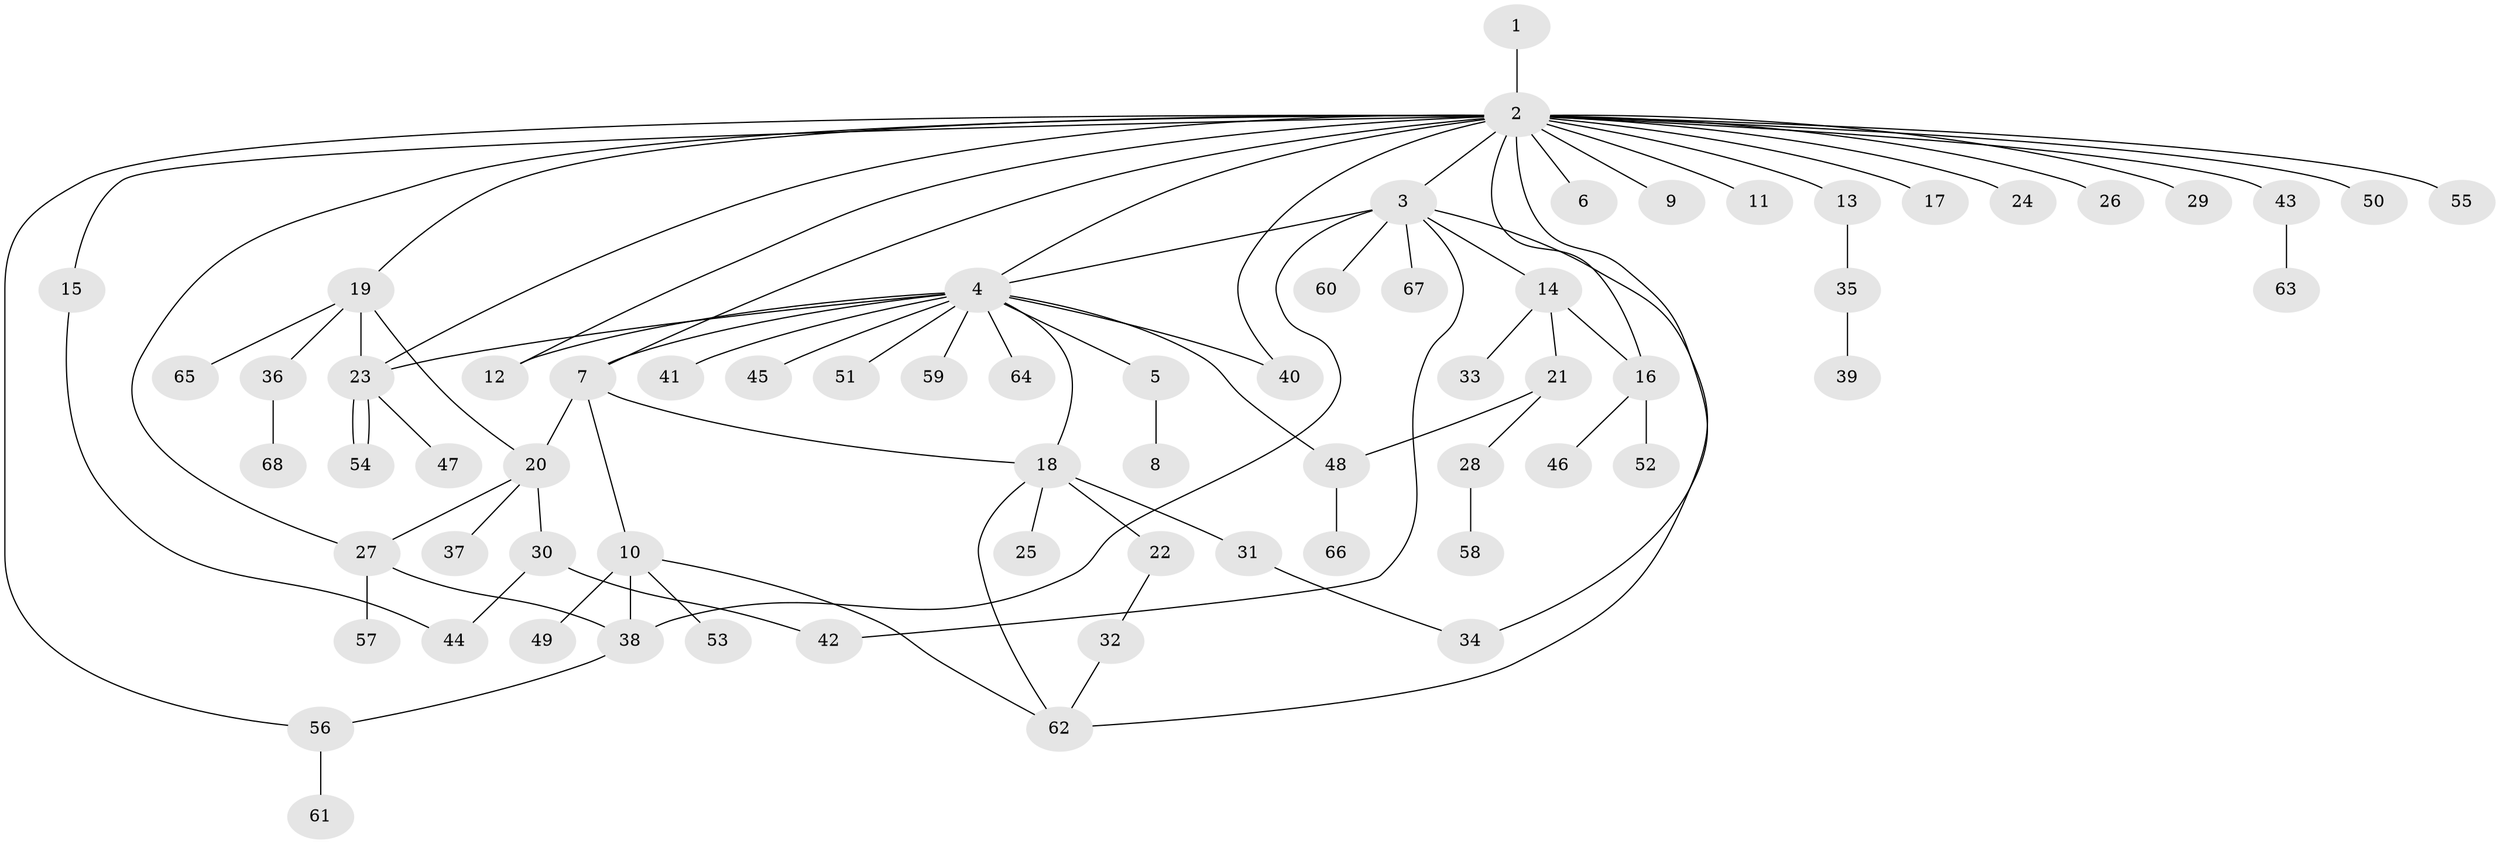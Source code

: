 // coarse degree distribution, {1: 0.5714285714285714, 22: 0.02040816326530612, 10: 0.02040816326530612, 16: 0.02040816326530612, 8: 0.02040816326530612, 4: 0.061224489795918366, 2: 0.14285714285714285, 3: 0.12244897959183673, 6: 0.02040816326530612}
// Generated by graph-tools (version 1.1) at 2025/23/03/03/25 07:23:51]
// undirected, 68 vertices, 88 edges
graph export_dot {
graph [start="1"]
  node [color=gray90,style=filled];
  1;
  2;
  3;
  4;
  5;
  6;
  7;
  8;
  9;
  10;
  11;
  12;
  13;
  14;
  15;
  16;
  17;
  18;
  19;
  20;
  21;
  22;
  23;
  24;
  25;
  26;
  27;
  28;
  29;
  30;
  31;
  32;
  33;
  34;
  35;
  36;
  37;
  38;
  39;
  40;
  41;
  42;
  43;
  44;
  45;
  46;
  47;
  48;
  49;
  50;
  51;
  52;
  53;
  54;
  55;
  56;
  57;
  58;
  59;
  60;
  61;
  62;
  63;
  64;
  65;
  66;
  67;
  68;
  1 -- 2;
  2 -- 3;
  2 -- 4;
  2 -- 6;
  2 -- 7;
  2 -- 9;
  2 -- 11;
  2 -- 12;
  2 -- 13;
  2 -- 15;
  2 -- 16;
  2 -- 17;
  2 -- 19;
  2 -- 23;
  2 -- 24;
  2 -- 26;
  2 -- 27;
  2 -- 29;
  2 -- 34;
  2 -- 40;
  2 -- 43;
  2 -- 50;
  2 -- 55;
  2 -- 56;
  3 -- 4;
  3 -- 14;
  3 -- 38;
  3 -- 42;
  3 -- 60;
  3 -- 62;
  3 -- 67;
  4 -- 5;
  4 -- 7;
  4 -- 12;
  4 -- 18;
  4 -- 23;
  4 -- 40;
  4 -- 41;
  4 -- 45;
  4 -- 48;
  4 -- 51;
  4 -- 59;
  4 -- 64;
  5 -- 8;
  7 -- 10;
  7 -- 18;
  7 -- 20;
  10 -- 38;
  10 -- 49;
  10 -- 53;
  10 -- 62;
  13 -- 35;
  14 -- 16;
  14 -- 21;
  14 -- 33;
  15 -- 44;
  16 -- 46;
  16 -- 52;
  18 -- 22;
  18 -- 25;
  18 -- 31;
  18 -- 62;
  19 -- 20;
  19 -- 23;
  19 -- 36;
  19 -- 65;
  20 -- 27;
  20 -- 30;
  20 -- 37;
  21 -- 28;
  21 -- 48;
  22 -- 32;
  23 -- 47;
  23 -- 54;
  23 -- 54;
  27 -- 38;
  27 -- 57;
  28 -- 58;
  30 -- 42;
  30 -- 44;
  31 -- 34;
  32 -- 62;
  35 -- 39;
  36 -- 68;
  38 -- 56;
  43 -- 63;
  48 -- 66;
  56 -- 61;
}
